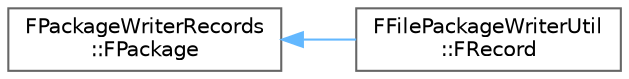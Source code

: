 digraph "Graphical Class Hierarchy"
{
 // INTERACTIVE_SVG=YES
 // LATEX_PDF_SIZE
  bgcolor="transparent";
  edge [fontname=Helvetica,fontsize=10,labelfontname=Helvetica,labelfontsize=10];
  node [fontname=Helvetica,fontsize=10,shape=box,height=0.2,width=0.4];
  rankdir="LR";
  Node0 [id="Node000000",label="FPackageWriterRecords\l::FPackage",height=0.2,width=0.4,color="grey40", fillcolor="white", style="filled",URL="$d8/ddb/structFPackageWriterRecords_1_1FPackage.html",tooltip=" "];
  Node0 -> Node1 [id="edge4516_Node000000_Node000001",dir="back",color="steelblue1",style="solid",tooltip=" "];
  Node1 [id="Node000001",label="FFilePackageWriterUtil\l::FRecord",height=0.2,width=0.4,color="grey40", fillcolor="white", style="filled",URL="$dc/d25/structFFilePackageWriterUtil_1_1FRecord.html",tooltip="Version of the superclass's per-package record that includes our class-specific data."];
}
